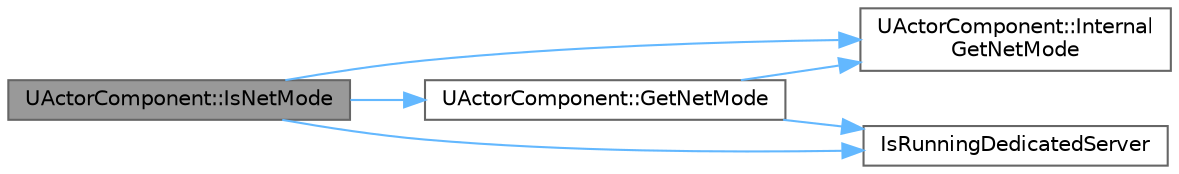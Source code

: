digraph "UActorComponent::IsNetMode"
{
 // INTERACTIVE_SVG=YES
 // LATEX_PDF_SIZE
  bgcolor="transparent";
  edge [fontname=Helvetica,fontsize=10,labelfontname=Helvetica,labelfontsize=10];
  node [fontname=Helvetica,fontsize=10,shape=box,height=0.2,width=0.4];
  rankdir="LR";
  Node1 [id="Node000001",label="UActorComponent::IsNetMode",height=0.2,width=0.4,color="gray40", fillcolor="grey60", style="filled", fontcolor="black",tooltip="Test whether net mode is the given mode."];
  Node1 -> Node2 [id="edge1_Node000001_Node000002",color="steelblue1",style="solid",tooltip=" "];
  Node2 [id="Node000002",label="UActorComponent::GetNetMode",height=0.2,width=0.4,color="grey40", fillcolor="white", style="filled",URL="$df/db5/classUActorComponent.html#a3c616cbe9d2141ae0e4bd564e4ceb9ef",tooltip="Get the network mode (dedicated server, client, standalone, etc) for this component."];
  Node2 -> Node3 [id="edge2_Node000002_Node000003",color="steelblue1",style="solid",tooltip=" "];
  Node3 [id="Node000003",label="UActorComponent::Internal\lGetNetMode",height=0.2,width=0.4,color="grey40", fillcolor="white", style="filled",URL="$df/db5/classUActorComponent.html#a924d40153218950e77321cce00dea19b",tooltip="Private version without inlining that does not check Dedicated server build flags (which should alrea..."];
  Node2 -> Node4 [id="edge3_Node000002_Node000004",color="steelblue1",style="solid",tooltip=" "];
  Node4 [id="Node000004",label="IsRunningDedicatedServer",height=0.2,width=0.4,color="grey40", fillcolor="white", style="filled",URL="$d8/d97/CoreMisc_8h.html#a3ee85cf40144be11bf7291ef1dacbb18",tooltip="Check to see if this executable was launched as a dedicated server process and should not load client..."];
  Node1 -> Node3 [id="edge4_Node000001_Node000003",color="steelblue1",style="solid",tooltip=" "];
  Node1 -> Node4 [id="edge5_Node000001_Node000004",color="steelblue1",style="solid",tooltip=" "];
}
